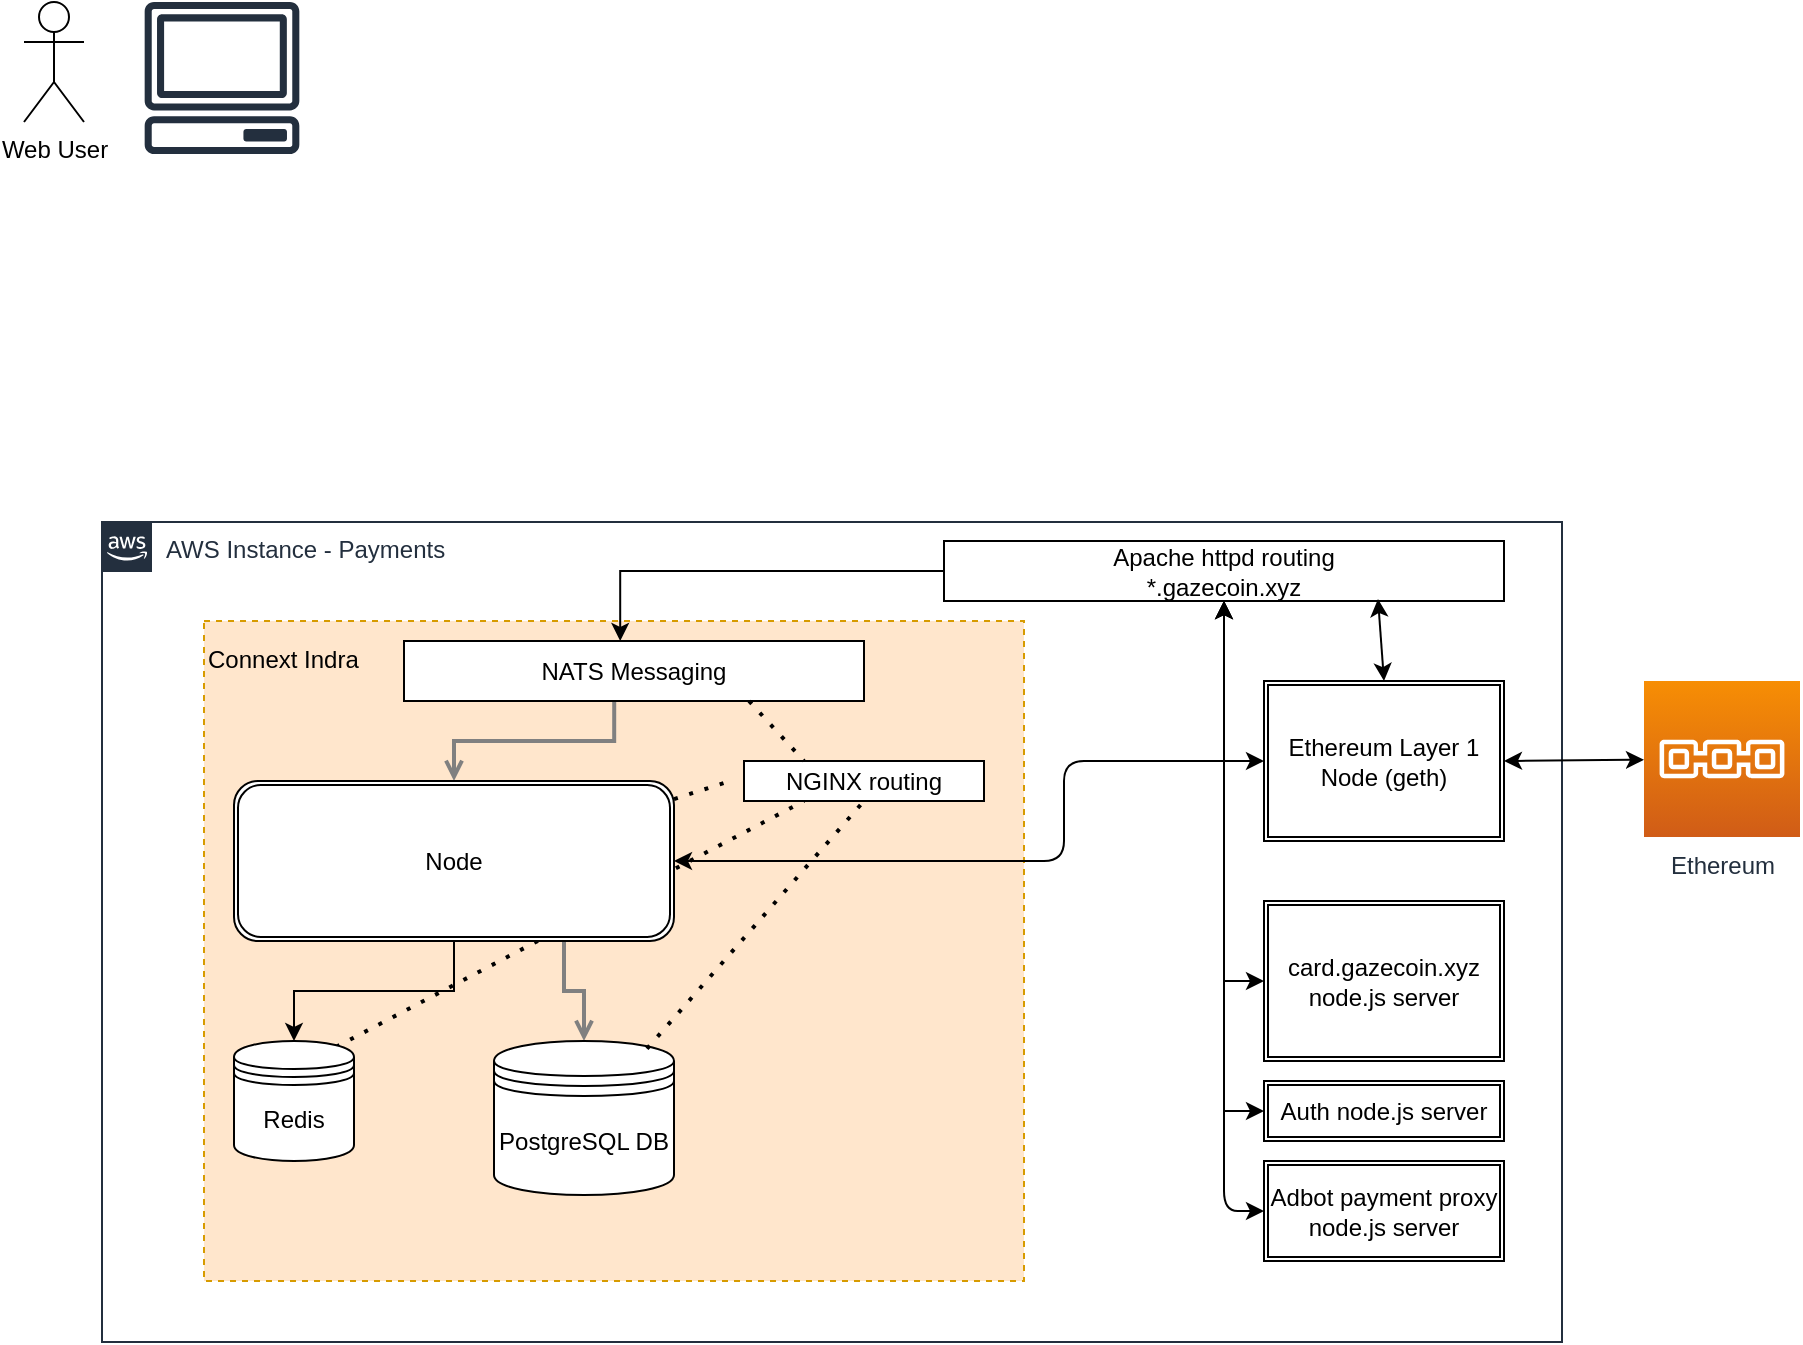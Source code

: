 <mxfile version="13.7.5" type="github">
  <diagram id="Ht1M8jgEwFfnCIfOTk4-" name="Page-1">
    <mxGraphModel dx="1180" dy="2350" grid="1" gridSize="10" guides="1" tooltips="1" connect="1" arrows="1" fold="1" page="1" pageScale="1" pageWidth="1169" pageHeight="827" math="0" shadow="0">
      <root>
        <mxCell id="0" />
        <mxCell id="1" parent="0" />
        <mxCell id="3GUSIG28P1bqkNb9e1wR-15" value="&lt;p style=&quot;line-height: 10%&quot;&gt;Connext Indra&lt;/p&gt;" style="rounded=0;whiteSpace=wrap;html=1;align=left;horizontal=1;verticalAlign=top;fillColor=#ffe6cc;strokeColor=#d79b00;dashed=1;" vertex="1" parent="1">
          <mxGeometry x="270" y="-640.5" width="410" height="330" as="geometry" />
        </mxCell>
        <mxCell id="3GUSIG28P1bqkNb9e1wR-33" value="" style="endArrow=none;dashed=1;html=1;dashPattern=1 3;strokeWidth=2;fontColor=#000000;entryX=0.25;entryY=1;entryDx=0;entryDy=0;exitX=0.85;exitY=0.05;exitDx=0;exitDy=0;exitPerimeter=0;" edge="1" parent="1" source="3GUSIG28P1bqkNb9e1wR-5" target="3GUSIG28P1bqkNb9e1wR-30">
          <mxGeometry width="50" height="50" relative="1" as="geometry">
            <mxPoint x="562.5" y="-580.5" as="sourcePoint" />
            <mxPoint x="590" y="-550.5" as="targetPoint" />
          </mxGeometry>
        </mxCell>
        <mxCell id="UEzPUAAOIrF-is8g5C7q-175" value="AWS Instance - Payments" style="points=[[0,0],[0.25,0],[0.5,0],[0.75,0],[1,0],[1,0.25],[1,0.5],[1,0.75],[1,1],[0.75,1],[0.5,1],[0.25,1],[0,1],[0,0.75],[0,0.5],[0,0.25]];outlineConnect=0;gradientColor=none;html=1;whiteSpace=wrap;fontSize=12;fontStyle=0;shape=mxgraph.aws4.group;grIcon=mxgraph.aws4.group_aws_cloud_alt;strokeColor=#232F3E;fillColor=none;verticalAlign=top;align=left;spacingLeft=30;fontColor=#232F3E;dashed=0;labelBackgroundColor=#ffffff;" parent="1" vertex="1">
          <mxGeometry x="219" y="-690" width="730" height="410" as="geometry" />
        </mxCell>
        <mxCell id="UEzPUAAOIrF-is8g5C7q-195" style="edgeStyle=orthogonalEdgeStyle;rounded=0;orthogonalLoop=1;jettySize=auto;html=1;startArrow=none;startFill=0;endArrow=open;endFill=0;strokeColor=#808080;strokeWidth=2;exitX=0.75;exitY=1;exitDx=0;exitDy=0;entryX=0.5;entryY=0;entryDx=0;entryDy=0;" parent="1" source="3GUSIG28P1bqkNb9e1wR-1" target="3GUSIG28P1bqkNb9e1wR-3" edge="1">
          <mxGeometry relative="1" as="geometry">
            <mxPoint x="324" y="-610.9" as="sourcePoint" />
            <mxPoint x="570" y="-613" as="targetPoint" />
          </mxGeometry>
        </mxCell>
        <mxCell id="UEzPUAAOIrF-is8g5C7q-198" style="edgeStyle=orthogonalEdgeStyle;rounded=0;orthogonalLoop=1;jettySize=auto;html=1;startArrow=none;startFill=0;endArrow=open;endFill=0;strokeColor=#808080;strokeWidth=2;exitX=0.457;exitY=0.967;exitDx=0;exitDy=0;entryX=0.5;entryY=0;entryDx=0;entryDy=0;exitPerimeter=0;" parent="1" source="3GUSIG28P1bqkNb9e1wR-4" target="3GUSIG28P1bqkNb9e1wR-1" edge="1">
          <mxGeometry relative="1" as="geometry">
            <Array as="points" />
            <mxPoint x="570" y="-590" as="sourcePoint" />
            <mxPoint x="355" y="-400.5" as="targetPoint" />
          </mxGeometry>
        </mxCell>
        <mxCell id="3GUSIG28P1bqkNb9e1wR-8" style="edgeStyle=orthogonalEdgeStyle;rounded=0;orthogonalLoop=1;jettySize=auto;html=1;exitX=0.5;exitY=1;exitDx=0;exitDy=0;" edge="1" parent="1" source="3GUSIG28P1bqkNb9e1wR-1" target="3GUSIG28P1bqkNb9e1wR-5">
          <mxGeometry relative="1" as="geometry" />
        </mxCell>
        <mxCell id="3GUSIG28P1bqkNb9e1wR-1" value="Node" style="shape=ext;double=1;rounded=1;whiteSpace=wrap;html=1;" vertex="1" parent="1">
          <mxGeometry x="285" y="-560.5" width="220" height="80" as="geometry" />
        </mxCell>
        <mxCell id="3GUSIG28P1bqkNb9e1wR-3" value="PostgreSQL DB" style="shape=datastore;whiteSpace=wrap;html=1;" vertex="1" parent="1">
          <mxGeometry x="415" y="-430.5" width="90" height="77" as="geometry" />
        </mxCell>
        <mxCell id="3GUSIG28P1bqkNb9e1wR-4" value="NATS Messaging" style="rounded=0;whiteSpace=wrap;html=1;" vertex="1" parent="1">
          <mxGeometry x="370" y="-630.5" width="230" height="30" as="geometry" />
        </mxCell>
        <mxCell id="3GUSIG28P1bqkNb9e1wR-5" value="Redis" style="shape=datastore;whiteSpace=wrap;html=1;" vertex="1" parent="1">
          <mxGeometry x="285" y="-430.5" width="60" height="60" as="geometry" />
        </mxCell>
        <mxCell id="3GUSIG28P1bqkNb9e1wR-14" style="edgeStyle=orthogonalEdgeStyle;rounded=0;orthogonalLoop=1;jettySize=auto;html=1;exitX=0;exitY=0.5;exitDx=0;exitDy=0;entryX=0.47;entryY=0;entryDx=0;entryDy=0;entryPerimeter=0;endArrow=classic;endFill=1;" edge="1" parent="1" source="3GUSIG28P1bqkNb9e1wR-11" target="3GUSIG28P1bqkNb9e1wR-4">
          <mxGeometry relative="1" as="geometry" />
        </mxCell>
        <mxCell id="3GUSIG28P1bqkNb9e1wR-11" value="Apache httpd routing&lt;br&gt;*.gazecoin.xyz" style="rounded=0;whiteSpace=wrap;html=1;" vertex="1" parent="1">
          <mxGeometry x="640" y="-680.5" width="280" height="30" as="geometry" />
        </mxCell>
        <mxCell id="3GUSIG28P1bqkNb9e1wR-16" value="Ethereum Layer 1 Node (geth)" style="shape=ext;double=1;rounded=0;whiteSpace=wrap;html=1;" vertex="1" parent="1">
          <mxGeometry x="800" y="-610.5" width="120" height="80" as="geometry" />
        </mxCell>
        <mxCell id="3GUSIG28P1bqkNb9e1wR-18" value="Ethereum" style="outlineConnect=0;fontColor=#232F3E;gradientColor=#F78E04;gradientDirection=north;fillColor=#D05C17;strokeColor=#ffffff;dashed=0;verticalLabelPosition=bottom;verticalAlign=top;align=center;html=1;fontSize=12;fontStyle=0;aspect=fixed;shape=mxgraph.aws4.resourceIcon;resIcon=mxgraph.aws4.blockchain;" vertex="1" parent="1">
          <mxGeometry x="990" y="-610.5" width="78" height="78" as="geometry" />
        </mxCell>
        <mxCell id="3GUSIG28P1bqkNb9e1wR-19" value="" style="endArrow=classic;startArrow=classic;html=1;fontColor=#000000;exitX=1;exitY=0.5;exitDx=0;exitDy=0;" edge="1" parent="1" source="3GUSIG28P1bqkNb9e1wR-16" target="3GUSIG28P1bqkNb9e1wR-18">
          <mxGeometry width="50" height="50" relative="1" as="geometry">
            <mxPoint x="560" y="-480.5" as="sourcePoint" />
            <mxPoint x="610" y="-530.5" as="targetPoint" />
          </mxGeometry>
        </mxCell>
        <mxCell id="3GUSIG28P1bqkNb9e1wR-20" value="card.gazecoin.xyz node.js server" style="shape=ext;double=1;rounded=0;whiteSpace=wrap;html=1;fontColor=#000000;" vertex="1" parent="1">
          <mxGeometry x="800" y="-500.5" width="120" height="80" as="geometry" />
        </mxCell>
        <mxCell id="3GUSIG28P1bqkNb9e1wR-21" value="" style="endArrow=classic;startArrow=classic;html=1;fontColor=#000000;entryX=0.5;entryY=1;entryDx=0;entryDy=0;exitX=0;exitY=0.5;exitDx=0;exitDy=0;edgeStyle=orthogonalEdgeStyle;rounded=0;" edge="1" parent="1" source="3GUSIG28P1bqkNb9e1wR-20" target="3GUSIG28P1bqkNb9e1wR-11">
          <mxGeometry width="50" height="50" relative="1" as="geometry">
            <mxPoint x="560" y="-480.5" as="sourcePoint" />
            <mxPoint x="610" y="-530.5" as="targetPoint" />
          </mxGeometry>
        </mxCell>
        <mxCell id="3GUSIG28P1bqkNb9e1wR-24" value="" style="endArrow=classic;startArrow=classic;html=1;fontColor=#000000;entryX=0.775;entryY=0.967;entryDx=0;entryDy=0;entryPerimeter=0;exitX=0.5;exitY=0;exitDx=0;exitDy=0;" edge="1" parent="1" source="3GUSIG28P1bqkNb9e1wR-16" target="3GUSIG28P1bqkNb9e1wR-11">
          <mxGeometry width="50" height="50" relative="1" as="geometry">
            <mxPoint x="560" y="-480.5" as="sourcePoint" />
            <mxPoint x="610" y="-530.5" as="targetPoint" />
          </mxGeometry>
        </mxCell>
        <mxCell id="3GUSIG28P1bqkNb9e1wR-25" value="Auth node.js server" style="shape=ext;double=1;rounded=0;whiteSpace=wrap;html=1;fontColor=#000000;" vertex="1" parent="1">
          <mxGeometry x="800" y="-410.5" width="120" height="30" as="geometry" />
        </mxCell>
        <mxCell id="3GUSIG28P1bqkNb9e1wR-26" value="Adbot payment proxy&lt;br&gt;node.js server" style="shape=ext;double=1;rounded=0;whiteSpace=wrap;html=1;fontColor=#000000;" vertex="1" parent="1">
          <mxGeometry x="800" y="-370.5" width="120" height="50" as="geometry" />
        </mxCell>
        <mxCell id="3GUSIG28P1bqkNb9e1wR-27" value="" style="endArrow=classic;startArrow=classic;html=1;fontColor=#000000;exitX=0;exitY=0.5;exitDx=0;exitDy=0;rounded=0;" edge="1" parent="1" source="3GUSIG28P1bqkNb9e1wR-25">
          <mxGeometry width="50" height="50" relative="1" as="geometry">
            <mxPoint x="560" y="-500.5" as="sourcePoint" />
            <mxPoint x="780" y="-650.5" as="targetPoint" />
            <Array as="points">
              <mxPoint x="780" y="-395.5" />
            </Array>
          </mxGeometry>
        </mxCell>
        <mxCell id="3GUSIG28P1bqkNb9e1wR-29" value="" style="endArrow=classic;startArrow=classic;html=1;fontColor=#000000;exitX=0;exitY=0.5;exitDx=0;exitDy=0;entryX=0.5;entryY=1;entryDx=0;entryDy=0;" edge="1" parent="1" source="3GUSIG28P1bqkNb9e1wR-26" target="3GUSIG28P1bqkNb9e1wR-11">
          <mxGeometry width="50" height="50" relative="1" as="geometry">
            <mxPoint x="560" y="-500.5" as="sourcePoint" />
            <mxPoint x="780" y="-650.5" as="targetPoint" />
            <Array as="points">
              <mxPoint x="780" y="-345.5" />
            </Array>
          </mxGeometry>
        </mxCell>
        <mxCell id="3GUSIG28P1bqkNb9e1wR-30" value="NGINX routing" style="rounded=0;whiteSpace=wrap;html=1;" vertex="1" parent="1">
          <mxGeometry x="540" y="-570.5" width="120" height="20" as="geometry" />
        </mxCell>
        <mxCell id="3GUSIG28P1bqkNb9e1wR-31" value="" style="endArrow=none;dashed=1;html=1;dashPattern=1 3;strokeWidth=2;fontColor=#000000;entryX=0.25;entryY=0;entryDx=0;entryDy=0;exitX=0.75;exitY=1;exitDx=0;exitDy=0;" edge="1" parent="1" source="3GUSIG28P1bqkNb9e1wR-4" target="3GUSIG28P1bqkNb9e1wR-30">
          <mxGeometry width="50" height="50" relative="1" as="geometry">
            <mxPoint x="560" y="-500.5" as="sourcePoint" />
            <mxPoint x="610" y="-550.5" as="targetPoint" />
          </mxGeometry>
        </mxCell>
        <mxCell id="3GUSIG28P1bqkNb9e1wR-32" value="" style="endArrow=none;dashed=1;html=1;dashPattern=1 3;strokeWidth=2;fontColor=#000000;entryX=-0.058;entryY=0.5;entryDx=0;entryDy=0;exitX=1;exitY=0.113;exitDx=0;exitDy=0;entryPerimeter=0;exitPerimeter=0;" edge="1" parent="1" source="3GUSIG28P1bqkNb9e1wR-1" target="3GUSIG28P1bqkNb9e1wR-30">
          <mxGeometry width="50" height="50" relative="1" as="geometry">
            <mxPoint x="552.5" y="-590.5" as="sourcePoint" />
            <mxPoint x="580" y="-560.5" as="targetPoint" />
          </mxGeometry>
        </mxCell>
        <mxCell id="3GUSIG28P1bqkNb9e1wR-34" value="" style="endArrow=none;dashed=1;html=1;dashPattern=1 3;strokeWidth=2;fontColor=#000000;entryX=0.5;entryY=1;entryDx=0;entryDy=0;exitX=0.85;exitY=0.05;exitDx=0;exitDy=0;exitPerimeter=0;" edge="1" parent="1" source="3GUSIG28P1bqkNb9e1wR-3" target="3GUSIG28P1bqkNb9e1wR-30">
          <mxGeometry width="50" height="50" relative="1" as="geometry">
            <mxPoint x="572.5" y="-570.5" as="sourcePoint" />
            <mxPoint x="600" y="-540.5" as="targetPoint" />
          </mxGeometry>
        </mxCell>
        <mxCell id="3GUSIG28P1bqkNb9e1wR-35" value="" style="endArrow=classic;startArrow=classic;html=1;fontColor=#000000;exitX=1;exitY=0.5;exitDx=0;exitDy=0;entryX=0;entryY=0.5;entryDx=0;entryDy=0;" edge="1" parent="1" source="3GUSIG28P1bqkNb9e1wR-1" target="3GUSIG28P1bqkNb9e1wR-16">
          <mxGeometry width="50" height="50" relative="1" as="geometry">
            <mxPoint x="560" y="-500.5" as="sourcePoint" />
            <mxPoint x="610" y="-550.5" as="targetPoint" />
            <Array as="points">
              <mxPoint x="700" y="-520.5" />
              <mxPoint x="700" y="-570.5" />
            </Array>
          </mxGeometry>
        </mxCell>
        <mxCell id="3GUSIG28P1bqkNb9e1wR-36" value="Web User" style="shape=umlActor;verticalLabelPosition=bottom;verticalAlign=top;html=1;outlineConnect=0;fontColor=#000000;" vertex="1" parent="1">
          <mxGeometry x="180" y="-950" width="30" height="60" as="geometry" />
        </mxCell>
        <mxCell id="3GUSIG28P1bqkNb9e1wR-38" value="" style="outlineConnect=0;fontColor=#232F3E;gradientColor=none;fillColor=#232F3E;strokeColor=none;dashed=0;verticalLabelPosition=bottom;verticalAlign=top;align=center;html=1;fontSize=12;fontStyle=0;aspect=fixed;pointerEvents=1;shape=mxgraph.aws4.client;" vertex="1" parent="1">
          <mxGeometry x="240" y="-950" width="78" height="76" as="geometry" />
        </mxCell>
      </root>
    </mxGraphModel>
  </diagram>
</mxfile>
